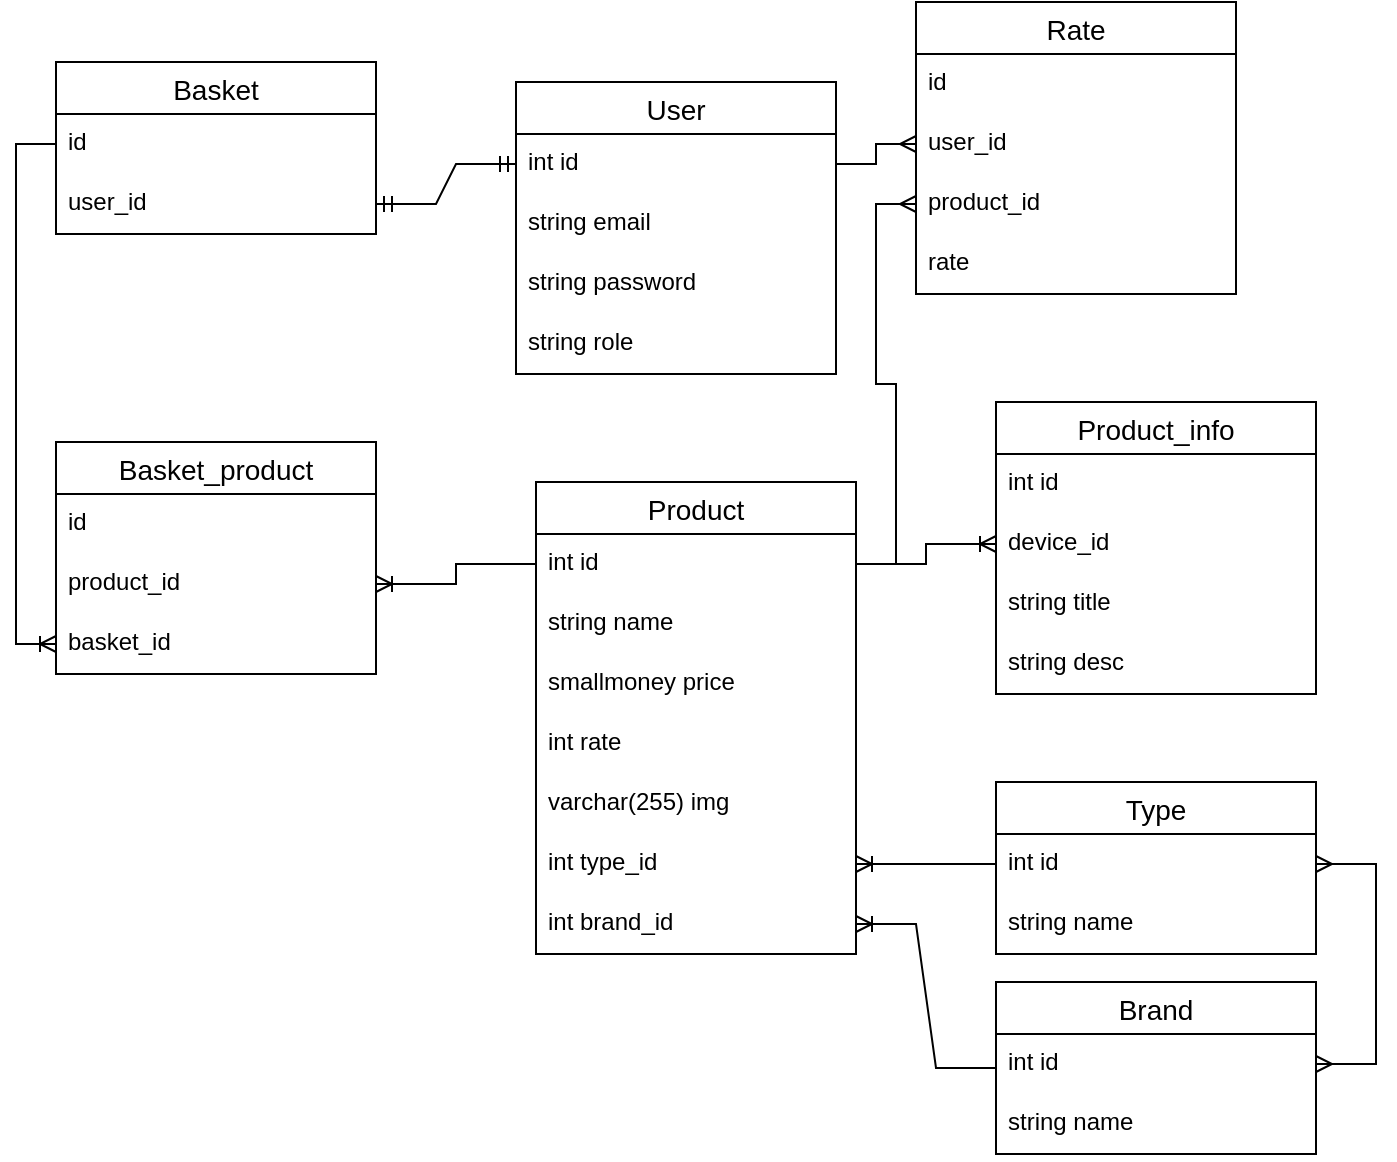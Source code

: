 <mxfile version="20.3.2" type="device"><diagram id="s-N3knJLPzyBLXQq_P-h" name="Страница 1"><mxGraphModel dx="942" dy="609" grid="1" gridSize="10" guides="1" tooltips="1" connect="1" arrows="1" fold="1" page="1" pageScale="1" pageWidth="827" pageHeight="1169" math="0" shadow="0"><root><mxCell id="0"/><mxCell id="1" parent="0"/><mxCell id="ev5YTaFCqI_GG8-Fi3uc-1" value="User" style="swimlane;fontStyle=0;childLayout=stackLayout;horizontal=1;startSize=26;horizontalStack=0;resizeParent=1;resizeParentMax=0;resizeLast=0;collapsible=1;marginBottom=0;align=center;fontSize=14;" vertex="1" parent="1"><mxGeometry x="360" y="240" width="160" height="146" as="geometry"/></mxCell><mxCell id="ev5YTaFCqI_GG8-Fi3uc-2" value="int id" style="text;strokeColor=none;fillColor=none;spacingLeft=4;spacingRight=4;overflow=hidden;rotatable=0;points=[[0,0.5],[1,0.5]];portConstraint=eastwest;fontSize=12;" vertex="1" parent="ev5YTaFCqI_GG8-Fi3uc-1"><mxGeometry y="26" width="160" height="30" as="geometry"/></mxCell><mxCell id="ev5YTaFCqI_GG8-Fi3uc-3" value="string email&#10;" style="text;strokeColor=none;fillColor=none;spacingLeft=4;spacingRight=4;overflow=hidden;rotatable=0;points=[[0,0.5],[1,0.5]];portConstraint=eastwest;fontSize=12;" vertex="1" parent="ev5YTaFCqI_GG8-Fi3uc-1"><mxGeometry y="56" width="160" height="30" as="geometry"/></mxCell><mxCell id="ev5YTaFCqI_GG8-Fi3uc-5" value="string password&#10;" style="text;strokeColor=none;fillColor=none;spacingLeft=4;spacingRight=4;overflow=hidden;rotatable=0;points=[[0,0.5],[1,0.5]];portConstraint=eastwest;fontSize=12;" vertex="1" parent="ev5YTaFCqI_GG8-Fi3uc-1"><mxGeometry y="86" width="160" height="30" as="geometry"/></mxCell><mxCell id="ev5YTaFCqI_GG8-Fi3uc-4" value="string role" style="text;strokeColor=none;fillColor=none;spacingLeft=4;spacingRight=4;overflow=hidden;rotatable=0;points=[[0,0.5],[1,0.5]];portConstraint=eastwest;fontSize=12;" vertex="1" parent="ev5YTaFCqI_GG8-Fi3uc-1"><mxGeometry y="116" width="160" height="30" as="geometry"/></mxCell><mxCell id="ev5YTaFCqI_GG8-Fi3uc-6" value="Basket" style="swimlane;fontStyle=0;childLayout=stackLayout;horizontal=1;startSize=26;horizontalStack=0;resizeParent=1;resizeParentMax=0;resizeLast=0;collapsible=1;marginBottom=0;align=center;fontSize=14;" vertex="1" parent="1"><mxGeometry x="130" y="230" width="160" height="86" as="geometry"/></mxCell><mxCell id="ev5YTaFCqI_GG8-Fi3uc-7" value="id" style="text;strokeColor=none;fillColor=none;spacingLeft=4;spacingRight=4;overflow=hidden;rotatable=0;points=[[0,0.5],[1,0.5]];portConstraint=eastwest;fontSize=12;" vertex="1" parent="ev5YTaFCqI_GG8-Fi3uc-6"><mxGeometry y="26" width="160" height="30" as="geometry"/></mxCell><mxCell id="ev5YTaFCqI_GG8-Fi3uc-8" value="user_id" style="text;strokeColor=none;fillColor=none;spacingLeft=4;spacingRight=4;overflow=hidden;rotatable=0;points=[[0,0.5],[1,0.5]];portConstraint=eastwest;fontSize=12;" vertex="1" parent="ev5YTaFCqI_GG8-Fi3uc-6"><mxGeometry y="56" width="160" height="30" as="geometry"/></mxCell><mxCell id="ev5YTaFCqI_GG8-Fi3uc-14" value="" style="edgeStyle=entityRelationEdgeStyle;fontSize=12;html=1;endArrow=ERmandOne;startArrow=ERmandOne;rounded=0;entryX=1;entryY=0.5;entryDx=0;entryDy=0;exitX=0;exitY=0.5;exitDx=0;exitDy=0;" edge="1" parent="1" source="ev5YTaFCqI_GG8-Fi3uc-2" target="ev5YTaFCqI_GG8-Fi3uc-8"><mxGeometry width="100" height="100" relative="1" as="geometry"><mxPoint x="500" y="390" as="sourcePoint"/><mxPoint x="600" y="290" as="targetPoint"/></mxGeometry></mxCell><mxCell id="ev5YTaFCqI_GG8-Fi3uc-15" value="Product" style="swimlane;fontStyle=0;childLayout=stackLayout;horizontal=1;startSize=26;horizontalStack=0;resizeParent=1;resizeParentMax=0;resizeLast=0;collapsible=1;marginBottom=0;align=center;fontSize=14;" vertex="1" parent="1"><mxGeometry x="370" y="440" width="160" height="236" as="geometry"/></mxCell><mxCell id="ev5YTaFCqI_GG8-Fi3uc-16" value="int id" style="text;strokeColor=none;fillColor=none;spacingLeft=4;spacingRight=4;overflow=hidden;rotatable=0;points=[[0,0.5],[1,0.5]];portConstraint=eastwest;fontSize=12;" vertex="1" parent="ev5YTaFCqI_GG8-Fi3uc-15"><mxGeometry y="26" width="160" height="30" as="geometry"/></mxCell><mxCell id="ev5YTaFCqI_GG8-Fi3uc-17" value="string name" style="text;strokeColor=none;fillColor=none;spacingLeft=4;spacingRight=4;overflow=hidden;rotatable=0;points=[[0,0.5],[1,0.5]];portConstraint=eastwest;fontSize=12;" vertex="1" parent="ev5YTaFCqI_GG8-Fi3uc-15"><mxGeometry y="56" width="160" height="30" as="geometry"/></mxCell><mxCell id="ev5YTaFCqI_GG8-Fi3uc-18" value="smallmoney price&#10;" style="text;strokeColor=none;fillColor=none;spacingLeft=4;spacingRight=4;overflow=hidden;rotatable=0;points=[[0,0.5],[1,0.5]];portConstraint=eastwest;fontSize=12;" vertex="1" parent="ev5YTaFCqI_GG8-Fi3uc-15"><mxGeometry y="86" width="160" height="30" as="geometry"/></mxCell><mxCell id="ev5YTaFCqI_GG8-Fi3uc-19" value="int rate" style="text;strokeColor=none;fillColor=none;spacingLeft=4;spacingRight=4;overflow=hidden;rotatable=0;points=[[0,0.5],[1,0.5]];portConstraint=eastwest;fontSize=12;" vertex="1" parent="ev5YTaFCqI_GG8-Fi3uc-15"><mxGeometry y="116" width="160" height="30" as="geometry"/></mxCell><mxCell id="ev5YTaFCqI_GG8-Fi3uc-20" value="varchar(255) img&#10;" style="text;strokeColor=none;fillColor=none;spacingLeft=4;spacingRight=4;overflow=hidden;rotatable=0;points=[[0,0.5],[1,0.5]];portConstraint=eastwest;fontSize=12;" vertex="1" parent="ev5YTaFCqI_GG8-Fi3uc-15"><mxGeometry y="146" width="160" height="30" as="geometry"/></mxCell><mxCell id="ev5YTaFCqI_GG8-Fi3uc-25" value="int type_id&#10;" style="text;strokeColor=none;fillColor=none;spacingLeft=4;spacingRight=4;overflow=hidden;rotatable=0;points=[[0,0.5],[1,0.5]];portConstraint=eastwest;fontSize=12;" vertex="1" parent="ev5YTaFCqI_GG8-Fi3uc-15"><mxGeometry y="176" width="160" height="30" as="geometry"/></mxCell><mxCell id="ev5YTaFCqI_GG8-Fi3uc-26" value="int brand_id&#10;" style="text;strokeColor=none;fillColor=none;spacingLeft=4;spacingRight=4;overflow=hidden;rotatable=0;points=[[0,0.5],[1,0.5]];portConstraint=eastwest;fontSize=12;" vertex="1" parent="ev5YTaFCqI_GG8-Fi3uc-15"><mxGeometry y="206" width="160" height="30" as="geometry"/></mxCell><mxCell id="ev5YTaFCqI_GG8-Fi3uc-21" value="Type" style="swimlane;fontStyle=0;childLayout=stackLayout;horizontal=1;startSize=26;horizontalStack=0;resizeParent=1;resizeParentMax=0;resizeLast=0;collapsible=1;marginBottom=0;align=center;fontSize=14;" vertex="1" parent="1"><mxGeometry x="600" y="590" width="160" height="86" as="geometry"/></mxCell><mxCell id="ev5YTaFCqI_GG8-Fi3uc-22" value="int id&#10;" style="text;strokeColor=none;fillColor=none;spacingLeft=4;spacingRight=4;overflow=hidden;rotatable=0;points=[[0,0.5],[1,0.5]];portConstraint=eastwest;fontSize=12;" vertex="1" parent="ev5YTaFCqI_GG8-Fi3uc-21"><mxGeometry y="26" width="160" height="30" as="geometry"/></mxCell><mxCell id="ev5YTaFCqI_GG8-Fi3uc-23" value="string name" style="text;strokeColor=none;fillColor=none;spacingLeft=4;spacingRight=4;overflow=hidden;rotatable=0;points=[[0,0.5],[1,0.5]];portConstraint=eastwest;fontSize=12;" vertex="1" parent="ev5YTaFCqI_GG8-Fi3uc-21"><mxGeometry y="56" width="160" height="30" as="geometry"/></mxCell><mxCell id="ev5YTaFCqI_GG8-Fi3uc-27" value="Brand" style="swimlane;fontStyle=0;childLayout=stackLayout;horizontal=1;startSize=26;horizontalStack=0;resizeParent=1;resizeParentMax=0;resizeLast=0;collapsible=1;marginBottom=0;align=center;fontSize=14;" vertex="1" parent="1"><mxGeometry x="600" y="690" width="160" height="86" as="geometry"/></mxCell><mxCell id="ev5YTaFCqI_GG8-Fi3uc-28" value="int id&#10;" style="text;strokeColor=none;fillColor=none;spacingLeft=4;spacingRight=4;overflow=hidden;rotatable=0;points=[[0,0.5],[1,0.5]];portConstraint=eastwest;fontSize=12;" vertex="1" parent="ev5YTaFCqI_GG8-Fi3uc-27"><mxGeometry y="26" width="160" height="30" as="geometry"/></mxCell><mxCell id="ev5YTaFCqI_GG8-Fi3uc-29" value="string name" style="text;strokeColor=none;fillColor=none;spacingLeft=4;spacingRight=4;overflow=hidden;rotatable=0;points=[[0,0.5],[1,0.5]];portConstraint=eastwest;fontSize=12;" vertex="1" parent="ev5YTaFCqI_GG8-Fi3uc-27"><mxGeometry y="56" width="160" height="30" as="geometry"/></mxCell><mxCell id="ev5YTaFCqI_GG8-Fi3uc-31" value="" style="edgeStyle=entityRelationEdgeStyle;fontSize=12;html=1;endArrow=ERoneToMany;rounded=0;entryX=1;entryY=0.5;entryDx=0;entryDy=0;exitX=0;exitY=0.5;exitDx=0;exitDy=0;" edge="1" parent="1" source="ev5YTaFCqI_GG8-Fi3uc-22" target="ev5YTaFCqI_GG8-Fi3uc-25"><mxGeometry width="100" height="100" relative="1" as="geometry"><mxPoint x="530" y="770" as="sourcePoint"/><mxPoint x="670" y="770" as="targetPoint"/></mxGeometry></mxCell><mxCell id="ev5YTaFCqI_GG8-Fi3uc-33" value="" style="edgeStyle=entityRelationEdgeStyle;fontSize=12;html=1;endArrow=ERoneToMany;rounded=0;entryX=1;entryY=0.5;entryDx=0;entryDy=0;exitX=0;exitY=0.5;exitDx=0;exitDy=0;" edge="1" parent="1" source="ev5YTaFCqI_GG8-Fi3uc-27" target="ev5YTaFCqI_GG8-Fi3uc-26"><mxGeometry width="100" height="100" relative="1" as="geometry"><mxPoint x="560" y="550" as="sourcePoint"/><mxPoint x="660" y="450" as="targetPoint"/></mxGeometry></mxCell><mxCell id="ev5YTaFCqI_GG8-Fi3uc-37" value="" style="edgeStyle=entityRelationEdgeStyle;fontSize=12;html=1;endArrow=ERmany;startArrow=ERmany;rounded=0;exitX=1;exitY=0.5;exitDx=0;exitDy=0;entryX=1;entryY=0.5;entryDx=0;entryDy=0;" edge="1" parent="1" source="ev5YTaFCqI_GG8-Fi3uc-28" target="ev5YTaFCqI_GG8-Fi3uc-22"><mxGeometry width="100" height="100" relative="1" as="geometry"><mxPoint x="540" y="740" as="sourcePoint"/><mxPoint x="640" y="640" as="targetPoint"/></mxGeometry></mxCell><mxCell id="ev5YTaFCqI_GG8-Fi3uc-38" value="Product_info" style="swimlane;fontStyle=0;childLayout=stackLayout;horizontal=1;startSize=26;horizontalStack=0;resizeParent=1;resizeParentMax=0;resizeLast=0;collapsible=1;marginBottom=0;align=center;fontSize=14;" vertex="1" parent="1"><mxGeometry x="600" y="400" width="160" height="146" as="geometry"/></mxCell><mxCell id="ev5YTaFCqI_GG8-Fi3uc-39" value="int id&#10;" style="text;strokeColor=none;fillColor=none;spacingLeft=4;spacingRight=4;overflow=hidden;rotatable=0;points=[[0,0.5],[1,0.5]];portConstraint=eastwest;fontSize=12;" vertex="1" parent="ev5YTaFCqI_GG8-Fi3uc-38"><mxGeometry y="26" width="160" height="30" as="geometry"/></mxCell><mxCell id="ev5YTaFCqI_GG8-Fi3uc-41" value="device_id&#10;" style="text;strokeColor=none;fillColor=none;spacingLeft=4;spacingRight=4;overflow=hidden;rotatable=0;points=[[0,0.5],[1,0.5]];portConstraint=eastwest;fontSize=12;" vertex="1" parent="ev5YTaFCqI_GG8-Fi3uc-38"><mxGeometry y="56" width="160" height="30" as="geometry"/></mxCell><mxCell id="ev5YTaFCqI_GG8-Fi3uc-42" value="string title" style="text;strokeColor=none;fillColor=none;spacingLeft=4;spacingRight=4;overflow=hidden;rotatable=0;points=[[0,0.5],[1,0.5]];portConstraint=eastwest;fontSize=12;" vertex="1" parent="ev5YTaFCqI_GG8-Fi3uc-38"><mxGeometry y="86" width="160" height="30" as="geometry"/></mxCell><mxCell id="ev5YTaFCqI_GG8-Fi3uc-40" value="string desc" style="text;strokeColor=none;fillColor=none;spacingLeft=4;spacingRight=4;overflow=hidden;rotatable=0;points=[[0,0.5],[1,0.5]];portConstraint=eastwest;fontSize=12;" vertex="1" parent="ev5YTaFCqI_GG8-Fi3uc-38"><mxGeometry y="116" width="160" height="30" as="geometry"/></mxCell><mxCell id="ev5YTaFCqI_GG8-Fi3uc-43" style="edgeStyle=orthogonalEdgeStyle;rounded=0;orthogonalLoop=1;jettySize=auto;html=1;exitX=1;exitY=0.5;exitDx=0;exitDy=0;entryX=0;entryY=0.5;entryDx=0;entryDy=0;endArrow=ERoneToMany;endFill=0;" edge="1" parent="1" source="ev5YTaFCqI_GG8-Fi3uc-16" target="ev5YTaFCqI_GG8-Fi3uc-41"><mxGeometry relative="1" as="geometry"/></mxCell><mxCell id="ev5YTaFCqI_GG8-Fi3uc-44" value="Basket_product" style="swimlane;fontStyle=0;childLayout=stackLayout;horizontal=1;startSize=26;horizontalStack=0;resizeParent=1;resizeParentMax=0;resizeLast=0;collapsible=1;marginBottom=0;align=center;fontSize=14;" vertex="1" parent="1"><mxGeometry x="130" y="420" width="160" height="116" as="geometry"/></mxCell><mxCell id="ev5YTaFCqI_GG8-Fi3uc-45" value="id" style="text;strokeColor=none;fillColor=none;spacingLeft=4;spacingRight=4;overflow=hidden;rotatable=0;points=[[0,0.5],[1,0.5]];portConstraint=eastwest;fontSize=12;" vertex="1" parent="ev5YTaFCqI_GG8-Fi3uc-44"><mxGeometry y="26" width="160" height="30" as="geometry"/></mxCell><mxCell id="ev5YTaFCqI_GG8-Fi3uc-48" value="product_id" style="text;strokeColor=none;fillColor=none;spacingLeft=4;spacingRight=4;overflow=hidden;rotatable=0;points=[[0,0.5],[1,0.5]];portConstraint=eastwest;fontSize=12;" vertex="1" parent="ev5YTaFCqI_GG8-Fi3uc-44"><mxGeometry y="56" width="160" height="30" as="geometry"/></mxCell><mxCell id="ev5YTaFCqI_GG8-Fi3uc-46" value="basket_id" style="text;strokeColor=none;fillColor=none;spacingLeft=4;spacingRight=4;overflow=hidden;rotatable=0;points=[[0,0.5],[1,0.5]];portConstraint=eastwest;fontSize=12;" vertex="1" parent="ev5YTaFCqI_GG8-Fi3uc-44"><mxGeometry y="86" width="160" height="30" as="geometry"/></mxCell><mxCell id="ev5YTaFCqI_GG8-Fi3uc-50" style="edgeStyle=orthogonalEdgeStyle;rounded=0;orthogonalLoop=1;jettySize=auto;html=1;exitX=0;exitY=0.5;exitDx=0;exitDy=0;entryX=0;entryY=0.5;entryDx=0;entryDy=0;endArrow=ERoneToMany;endFill=0;" edge="1" parent="1" source="ev5YTaFCqI_GG8-Fi3uc-7" target="ev5YTaFCqI_GG8-Fi3uc-46"><mxGeometry relative="1" as="geometry"/></mxCell><mxCell id="ev5YTaFCqI_GG8-Fi3uc-51" style="edgeStyle=orthogonalEdgeStyle;rounded=0;orthogonalLoop=1;jettySize=auto;html=1;exitX=0;exitY=0.5;exitDx=0;exitDy=0;entryX=1;entryY=0.5;entryDx=0;entryDy=0;endArrow=ERoneToMany;endFill=0;" edge="1" parent="1" source="ev5YTaFCqI_GG8-Fi3uc-16" target="ev5YTaFCqI_GG8-Fi3uc-48"><mxGeometry relative="1" as="geometry"/></mxCell><mxCell id="ev5YTaFCqI_GG8-Fi3uc-52" value="Rate" style="swimlane;fontStyle=0;childLayout=stackLayout;horizontal=1;startSize=26;horizontalStack=0;resizeParent=1;resizeParentMax=0;resizeLast=0;collapsible=1;marginBottom=0;align=center;fontSize=14;" vertex="1" parent="1"><mxGeometry x="560" y="200" width="160" height="146" as="geometry"/></mxCell><mxCell id="ev5YTaFCqI_GG8-Fi3uc-53" value="id" style="text;strokeColor=none;fillColor=none;spacingLeft=4;spacingRight=4;overflow=hidden;rotatable=0;points=[[0,0.5],[1,0.5]];portConstraint=eastwest;fontSize=12;" vertex="1" parent="ev5YTaFCqI_GG8-Fi3uc-52"><mxGeometry y="26" width="160" height="30" as="geometry"/></mxCell><mxCell id="ev5YTaFCqI_GG8-Fi3uc-54" value="user_id" style="text;strokeColor=none;fillColor=none;spacingLeft=4;spacingRight=4;overflow=hidden;rotatable=0;points=[[0,0.5],[1,0.5]];portConstraint=eastwest;fontSize=12;" vertex="1" parent="ev5YTaFCqI_GG8-Fi3uc-52"><mxGeometry y="56" width="160" height="30" as="geometry"/></mxCell><mxCell id="ev5YTaFCqI_GG8-Fi3uc-55" value="product_id&#10;" style="text;strokeColor=none;fillColor=none;spacingLeft=4;spacingRight=4;overflow=hidden;rotatable=0;points=[[0,0.5],[1,0.5]];portConstraint=eastwest;fontSize=12;" vertex="1" parent="ev5YTaFCqI_GG8-Fi3uc-52"><mxGeometry y="86" width="160" height="30" as="geometry"/></mxCell><mxCell id="ev5YTaFCqI_GG8-Fi3uc-56" value="rate" style="text;strokeColor=none;fillColor=none;spacingLeft=4;spacingRight=4;overflow=hidden;rotatable=0;points=[[0,0.5],[1,0.5]];portConstraint=eastwest;fontSize=12;" vertex="1" parent="ev5YTaFCqI_GG8-Fi3uc-52"><mxGeometry y="116" width="160" height="30" as="geometry"/></mxCell><mxCell id="ev5YTaFCqI_GG8-Fi3uc-57" style="edgeStyle=orthogonalEdgeStyle;rounded=0;orthogonalLoop=1;jettySize=auto;html=1;exitX=1;exitY=0.5;exitDx=0;exitDy=0;entryX=0;entryY=0.5;entryDx=0;entryDy=0;endArrow=ERmany;endFill=0;startArrow=none;startFill=0;" edge="1" parent="1" source="ev5YTaFCqI_GG8-Fi3uc-2" target="ev5YTaFCqI_GG8-Fi3uc-54"><mxGeometry relative="1" as="geometry"/></mxCell><mxCell id="ev5YTaFCqI_GG8-Fi3uc-58" style="edgeStyle=orthogonalEdgeStyle;rounded=0;orthogonalLoop=1;jettySize=auto;html=1;exitX=1;exitY=0.5;exitDx=0;exitDy=0;entryX=0;entryY=0.5;entryDx=0;entryDy=0;startArrow=none;startFill=0;endArrow=ERmany;endFill=0;" edge="1" parent="1" source="ev5YTaFCqI_GG8-Fi3uc-16" target="ev5YTaFCqI_GG8-Fi3uc-55"><mxGeometry relative="1" as="geometry"/></mxCell></root></mxGraphModel></diagram></mxfile>
